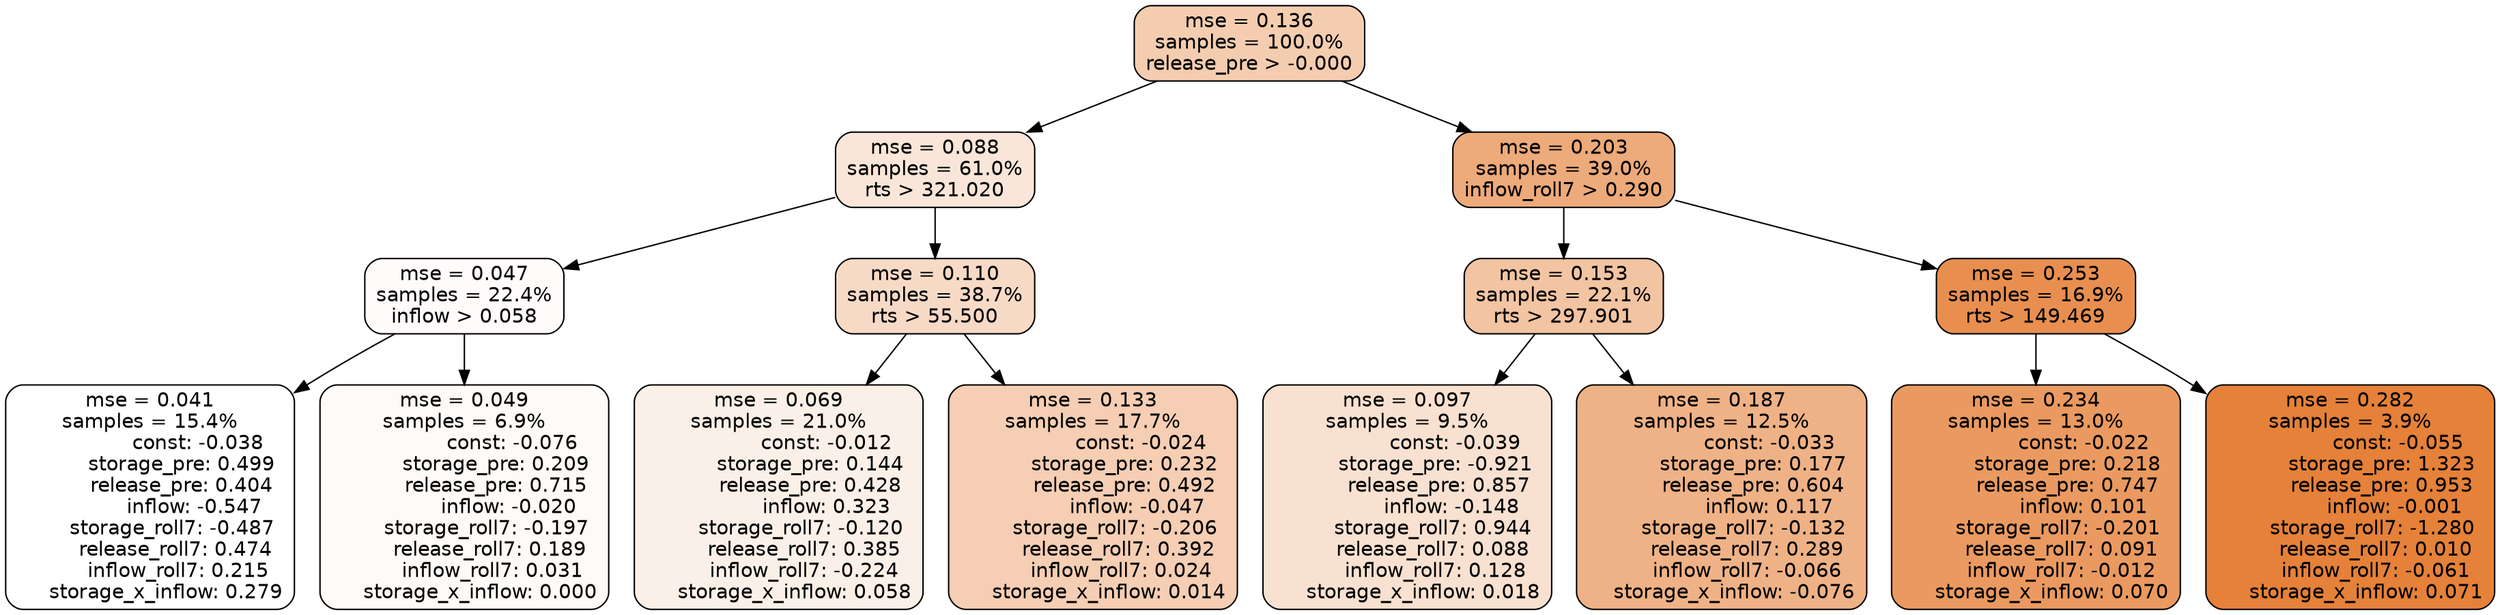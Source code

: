 digraph tree {
node [shape=rectangle, style="filled, rounded", color="black", fontname=helvetica] ;
edge [fontname=helvetica] ;
	"0" [label="mse = 0.136
samples = 100.0%
release_pre > -0.000", fillcolor="#f4cdb0"]
	"1" [label="mse = 0.088
samples = 61.0%
rts > 321.020", fillcolor="#f9e6d8"]
	"8" [label="mse = 0.203
samples = 39.0%
inflow_roll7 > 0.290", fillcolor="#edaa7a"]
	"5" [label="mse = 0.047
samples = 22.4%
inflow > 0.058", fillcolor="#fefbfa"]
	"2" [label="mse = 0.110
samples = 38.7%
rts > 55.500", fillcolor="#f7dac6"]
	"9" [label="mse = 0.153
samples = 22.1%
rts > 297.901", fillcolor="#f2c4a2"]
	"12" [label="mse = 0.253
samples = 16.9%
rts > 149.469", fillcolor="#e88f50"]
	"6" [label="mse = 0.041
samples = 15.4%
               const: -0.038
          storage_pre: 0.499
          release_pre: 0.404
              inflow: -0.547
       storage_roll7: -0.487
        release_roll7: 0.474
         inflow_roll7: 0.215
     storage_x_inflow: 0.279", fillcolor="#ffffff"]
	"7" [label="mse = 0.049
samples = 6.9%
               const: -0.076
          storage_pre: 0.209
          release_pre: 0.715
              inflow: -0.020
       storage_roll7: -0.197
        release_roll7: 0.189
         inflow_roll7: 0.031
     storage_x_inflow: 0.000", fillcolor="#fefaf7"]
	"3" [label="mse = 0.069
samples = 21.0%
               const: -0.012
          storage_pre: 0.144
          release_pre: 0.428
               inflow: 0.323
       storage_roll7: -0.120
        release_roll7: 0.385
        inflow_roll7: -0.224
     storage_x_inflow: 0.058", fillcolor="#fbf0e7"]
	"4" [label="mse = 0.133
samples = 17.7%
               const: -0.024
          storage_pre: 0.232
          release_pre: 0.492
              inflow: -0.047
       storage_roll7: -0.206
        release_roll7: 0.392
         inflow_roll7: 0.024
     storage_x_inflow: 0.014", fillcolor="#f5ceb3"]
	"11" [label="mse = 0.097
samples = 9.5%
               const: -0.039
         storage_pre: -0.921
          release_pre: 0.857
              inflow: -0.148
        storage_roll7: 0.944
        release_roll7: 0.088
         inflow_roll7: 0.128
     storage_x_inflow: 0.018", fillcolor="#f8e1d0"]
	"10" [label="mse = 0.187
samples = 12.5%
               const: -0.033
          storage_pre: 0.177
          release_pre: 0.604
               inflow: 0.117
       storage_roll7: -0.132
        release_roll7: 0.289
        inflow_roll7: -0.066
    storage_x_inflow: -0.076", fillcolor="#efb286"]
	"13" [label="mse = 0.234
samples = 13.0%
               const: -0.022
          storage_pre: 0.218
          release_pre: 0.747
               inflow: 0.101
       storage_roll7: -0.201
        release_roll7: 0.091
        inflow_roll7: -0.012
     storage_x_inflow: 0.070", fillcolor="#ea9a60"]
	"14" [label="mse = 0.282
samples = 3.9%
               const: -0.055
          storage_pre: 1.323
          release_pre: 0.953
              inflow: -0.001
       storage_roll7: -1.280
        release_roll7: 0.010
        inflow_roll7: -0.061
     storage_x_inflow: 0.071", fillcolor="#e58139"]

	"0" -> "1"
	"0" -> "8"
	"1" -> "2"
	"1" -> "5"
	"8" -> "9"
	"8" -> "12"
	"5" -> "6"
	"5" -> "7"
	"2" -> "3"
	"2" -> "4"
	"9" -> "10"
	"9" -> "11"
	"12" -> "13"
	"12" -> "14"
}